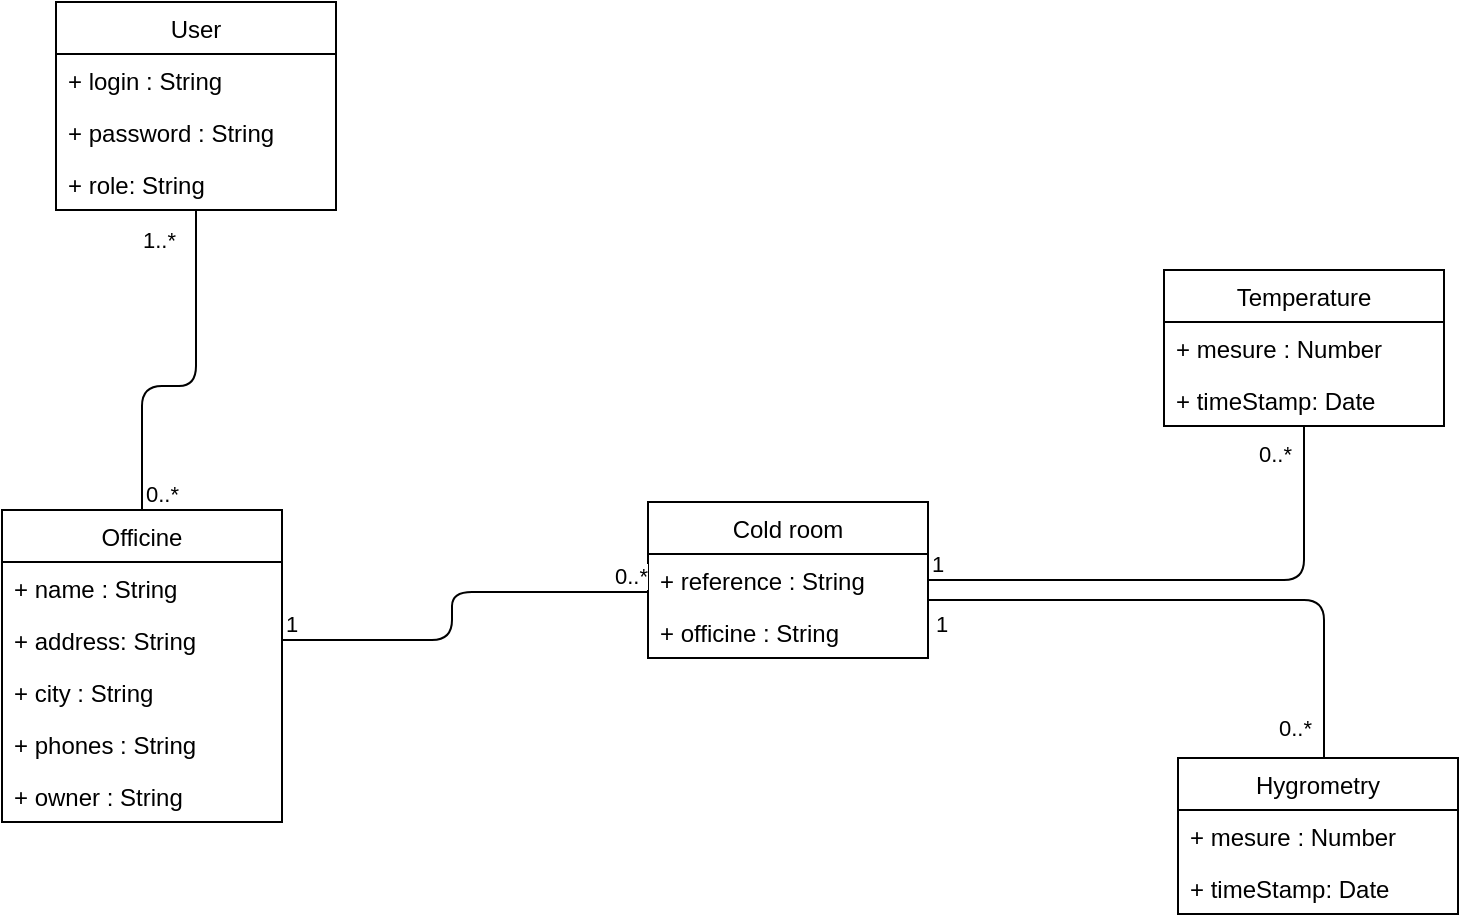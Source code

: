 <mxfile version="15.4.0" type="device"><diagram id="dg4p7oPiwn6__o0FoIJ8" name="Page-1"><mxGraphModel dx="1422" dy="822" grid="0" gridSize="10" guides="1" tooltips="1" connect="1" arrows="1" fold="1" page="0" pageScale="1" pageWidth="827" pageHeight="1169" math="0" shadow="0"><root><mxCell id="0"/><mxCell id="1" parent="0"/><mxCell id="tHRZt0IoDUbRaqX6cI0--1" value="User" style="swimlane;fontStyle=0;childLayout=stackLayout;horizontal=1;startSize=26;fillColor=none;horizontalStack=0;resizeParent=1;resizeParentMax=0;resizeLast=0;collapsible=1;marginBottom=0;hachureGap=4;pointerEvents=0;" parent="1" vertex="1"><mxGeometry x="214" y="93" width="140" height="104" as="geometry"/></mxCell><mxCell id="tHRZt0IoDUbRaqX6cI0--2" value="+ login : String" style="text;strokeColor=none;fillColor=none;align=left;verticalAlign=top;spacingLeft=4;spacingRight=4;overflow=hidden;rotatable=0;points=[[0,0.5],[1,0.5]];portConstraint=eastwest;" parent="tHRZt0IoDUbRaqX6cI0--1" vertex="1"><mxGeometry y="26" width="140" height="26" as="geometry"/></mxCell><mxCell id="tHRZt0IoDUbRaqX6cI0--3" value="+ password : String" style="text;strokeColor=none;fillColor=none;align=left;verticalAlign=top;spacingLeft=4;spacingRight=4;overflow=hidden;rotatable=0;points=[[0,0.5],[1,0.5]];portConstraint=eastwest;" parent="tHRZt0IoDUbRaqX6cI0--1" vertex="1"><mxGeometry y="52" width="140" height="26" as="geometry"/></mxCell><mxCell id="tHRZt0IoDUbRaqX6cI0--5" value="+ role: String" style="text;strokeColor=none;fillColor=none;align=left;verticalAlign=top;spacingLeft=4;spacingRight=4;overflow=hidden;rotatable=0;points=[[0,0.5],[1,0.5]];portConstraint=eastwest;" parent="tHRZt0IoDUbRaqX6cI0--1" vertex="1"><mxGeometry y="78" width="140" height="26" as="geometry"/></mxCell><mxCell id="tHRZt0IoDUbRaqX6cI0--6" value="Officine" style="swimlane;fontStyle=0;childLayout=stackLayout;horizontal=1;startSize=26;fillColor=none;horizontalStack=0;resizeParent=1;resizeParentMax=0;resizeLast=0;collapsible=1;marginBottom=0;hachureGap=4;pointerEvents=0;" parent="1" vertex="1"><mxGeometry x="187" y="347" width="140" height="156" as="geometry"/></mxCell><mxCell id="tHRZt0IoDUbRaqX6cI0--7" value="+ name : String" style="text;strokeColor=none;fillColor=none;align=left;verticalAlign=top;spacingLeft=4;spacingRight=4;overflow=hidden;rotatable=0;points=[[0,0.5],[1,0.5]];portConstraint=eastwest;" parent="tHRZt0IoDUbRaqX6cI0--6" vertex="1"><mxGeometry y="26" width="140" height="26" as="geometry"/></mxCell><mxCell id="tHRZt0IoDUbRaqX6cI0--8" value="+ address: String" style="text;strokeColor=none;fillColor=none;align=left;verticalAlign=top;spacingLeft=4;spacingRight=4;overflow=hidden;rotatable=0;points=[[0,0.5],[1,0.5]];portConstraint=eastwest;" parent="tHRZt0IoDUbRaqX6cI0--6" vertex="1"><mxGeometry y="52" width="140" height="26" as="geometry"/></mxCell><mxCell id="tHRZt0IoDUbRaqX6cI0--9" value="+ city : String" style="text;strokeColor=none;fillColor=none;align=left;verticalAlign=top;spacingLeft=4;spacingRight=4;overflow=hidden;rotatable=0;points=[[0,0.5],[1,0.5]];portConstraint=eastwest;" parent="tHRZt0IoDUbRaqX6cI0--6" vertex="1"><mxGeometry y="78" width="140" height="26" as="geometry"/></mxCell><mxCell id="tHRZt0IoDUbRaqX6cI0--10" value="+ phones : String" style="text;strokeColor=none;fillColor=none;align=left;verticalAlign=top;spacingLeft=4;spacingRight=4;overflow=hidden;rotatable=0;points=[[0,0.5],[1,0.5]];portConstraint=eastwest;" parent="tHRZt0IoDUbRaqX6cI0--6" vertex="1"><mxGeometry y="104" width="140" height="26" as="geometry"/></mxCell><mxCell id="tHRZt0IoDUbRaqX6cI0--11" value="+ owner : String" style="text;strokeColor=none;fillColor=none;align=left;verticalAlign=top;spacingLeft=4;spacingRight=4;overflow=hidden;rotatable=0;points=[[0,0.5],[1,0.5]];portConstraint=eastwest;" parent="tHRZt0IoDUbRaqX6cI0--6" vertex="1"><mxGeometry y="130" width="140" height="26" as="geometry"/></mxCell><mxCell id="tHRZt0IoDUbRaqX6cI0--12" value="Cold room" style="swimlane;fontStyle=0;childLayout=stackLayout;horizontal=1;startSize=26;fillColor=none;horizontalStack=0;resizeParent=1;resizeParentMax=0;resizeLast=0;collapsible=1;marginBottom=0;hachureGap=4;pointerEvents=0;" parent="1" vertex="1"><mxGeometry x="510" y="343" width="140" height="78" as="geometry"/></mxCell><mxCell id="tHRZt0IoDUbRaqX6cI0--13" value="+ reference : String" style="text;strokeColor=none;fillColor=none;align=left;verticalAlign=top;spacingLeft=4;spacingRight=4;overflow=hidden;rotatable=0;points=[[0,0.5],[1,0.5]];portConstraint=eastwest;" parent="tHRZt0IoDUbRaqX6cI0--12" vertex="1"><mxGeometry y="26" width="140" height="26" as="geometry"/></mxCell><mxCell id="tHRZt0IoDUbRaqX6cI0--16" value="+ officine : String" style="text;strokeColor=none;fillColor=none;align=left;verticalAlign=top;spacingLeft=4;spacingRight=4;overflow=hidden;rotatable=0;points=[[0,0.5],[1,0.5]];portConstraint=eastwest;" parent="tHRZt0IoDUbRaqX6cI0--12" vertex="1"><mxGeometry y="52" width="140" height="26" as="geometry"/></mxCell><mxCell id="pPkhQ0PvhjhdKfX56ILo-7" value="" style="endArrow=none;html=1;edgeStyle=orthogonalEdgeStyle;exitX=1;exitY=0.5;exitDx=0;exitDy=0;" parent="1" source="tHRZt0IoDUbRaqX6cI0--8" target="tHRZt0IoDUbRaqX6cI0--12" edge="1"><mxGeometry relative="1" as="geometry"><mxPoint x="332" y="382" as="sourcePoint"/><mxPoint x="474" y="386" as="targetPoint"/><Array as="points"><mxPoint x="412" y="412"/><mxPoint x="412" y="388"/></Array></mxGeometry></mxCell><mxCell id="pPkhQ0PvhjhdKfX56ILo-8" value="1" style="edgeLabel;resizable=0;html=1;align=left;verticalAlign=bottom;" parent="pPkhQ0PvhjhdKfX56ILo-7" connectable="0" vertex="1"><mxGeometry x="-1" relative="1" as="geometry"/></mxCell><mxCell id="pPkhQ0PvhjhdKfX56ILo-9" value="0..*" style="edgeLabel;resizable=0;html=1;align=right;verticalAlign=bottom;" parent="pPkhQ0PvhjhdKfX56ILo-7" connectable="0" vertex="1"><mxGeometry x="1" relative="1" as="geometry"/></mxCell><mxCell id="pPkhQ0PvhjhdKfX56ILo-10" value="" style="endArrow=none;html=1;edgeStyle=orthogonalEdgeStyle;exitX=0.5;exitY=0;exitDx=0;exitDy=0;" parent="1" source="tHRZt0IoDUbRaqX6cI0--6" edge="1" target="tHRZt0IoDUbRaqX6cI0--1"><mxGeometry relative="1" as="geometry"><mxPoint x="332" y="382" as="sourcePoint"/><mxPoint x="298" y="223" as="targetPoint"/><Array as="points"><mxPoint x="257" y="285"/><mxPoint x="284" y="285"/></Array></mxGeometry></mxCell><mxCell id="pPkhQ0PvhjhdKfX56ILo-11" value="0..*" style="edgeLabel;resizable=0;html=1;align=left;verticalAlign=bottom;" parent="pPkhQ0PvhjhdKfX56ILo-10" connectable="0" vertex="1"><mxGeometry x="-1" relative="1" as="geometry"/></mxCell><mxCell id="pPkhQ0PvhjhdKfX56ILo-12" value="1..*" style="edgeLabel;resizable=0;html=1;align=right;verticalAlign=bottom;" parent="pPkhQ0PvhjhdKfX56ILo-10" connectable="0" vertex="1"><mxGeometry x="1" relative="1" as="geometry"><mxPoint x="-10" y="23" as="offset"/></mxGeometry></mxCell><mxCell id="XaSQ9Ml7SWtmcqT6V2Lo-2" value="Temperature" style="swimlane;fontStyle=0;childLayout=stackLayout;horizontal=1;startSize=26;fillColor=none;horizontalStack=0;resizeParent=1;resizeParentMax=0;resizeLast=0;collapsible=1;marginBottom=0;hachureGap=4;pointerEvents=0;" vertex="1" parent="1"><mxGeometry x="768" y="227" width="140" height="78" as="geometry"/></mxCell><mxCell id="XaSQ9Ml7SWtmcqT6V2Lo-3" value="+ mesure : Number" style="text;strokeColor=none;fillColor=none;align=left;verticalAlign=top;spacingLeft=4;spacingRight=4;overflow=hidden;rotatable=0;points=[[0,0.5],[1,0.5]];portConstraint=eastwest;" vertex="1" parent="XaSQ9Ml7SWtmcqT6V2Lo-2"><mxGeometry y="26" width="140" height="26" as="geometry"/></mxCell><mxCell id="XaSQ9Ml7SWtmcqT6V2Lo-4" value="+ timeStamp: Date" style="text;strokeColor=none;fillColor=none;align=left;verticalAlign=top;spacingLeft=4;spacingRight=4;overflow=hidden;rotatable=0;points=[[0,0.5],[1,0.5]];portConstraint=eastwest;" vertex="1" parent="XaSQ9Ml7SWtmcqT6V2Lo-2"><mxGeometry y="52" width="140" height="26" as="geometry"/></mxCell><mxCell id="XaSQ9Ml7SWtmcqT6V2Lo-15" value="Hygrometry" style="swimlane;fontStyle=0;childLayout=stackLayout;horizontal=1;startSize=26;fillColor=none;horizontalStack=0;resizeParent=1;resizeParentMax=0;resizeLast=0;collapsible=1;marginBottom=0;hachureGap=4;pointerEvents=0;" vertex="1" parent="1"><mxGeometry x="775" y="471" width="140" height="78" as="geometry"/></mxCell><mxCell id="XaSQ9Ml7SWtmcqT6V2Lo-16" value="+ mesure : Number" style="text;strokeColor=none;fillColor=none;align=left;verticalAlign=top;spacingLeft=4;spacingRight=4;overflow=hidden;rotatable=0;points=[[0,0.5],[1,0.5]];portConstraint=eastwest;" vertex="1" parent="XaSQ9Ml7SWtmcqT6V2Lo-15"><mxGeometry y="26" width="140" height="26" as="geometry"/></mxCell><mxCell id="XaSQ9Ml7SWtmcqT6V2Lo-17" value="+ timeStamp: Date" style="text;strokeColor=none;fillColor=none;align=left;verticalAlign=top;spacingLeft=4;spacingRight=4;overflow=hidden;rotatable=0;points=[[0,0.5],[1,0.5]];portConstraint=eastwest;" vertex="1" parent="XaSQ9Ml7SWtmcqT6V2Lo-15"><mxGeometry y="52" width="140" height="26" as="geometry"/></mxCell><mxCell id="XaSQ9Ml7SWtmcqT6V2Lo-18" value="" style="endArrow=none;html=1;edgeStyle=orthogonalEdgeStyle;" edge="1" parent="1" source="tHRZt0IoDUbRaqX6cI0--12" target="XaSQ9Ml7SWtmcqT6V2Lo-2"><mxGeometry relative="1" as="geometry"><mxPoint x="337" y="422" as="sourcePoint"/><mxPoint x="520" y="398" as="targetPoint"/><Array as="points"><mxPoint x="838" y="382"/></Array></mxGeometry></mxCell><mxCell id="XaSQ9Ml7SWtmcqT6V2Lo-19" value="1" style="edgeLabel;resizable=0;html=1;align=left;verticalAlign=bottom;" connectable="0" vertex="1" parent="XaSQ9Ml7SWtmcqT6V2Lo-18"><mxGeometry x="-1" relative="1" as="geometry"/></mxCell><mxCell id="XaSQ9Ml7SWtmcqT6V2Lo-20" value="0..*" style="edgeLabel;resizable=0;html=1;align=right;verticalAlign=bottom;" connectable="0" vertex="1" parent="XaSQ9Ml7SWtmcqT6V2Lo-18"><mxGeometry x="1" relative="1" as="geometry"><mxPoint x="-6" y="22" as="offset"/></mxGeometry></mxCell><mxCell id="XaSQ9Ml7SWtmcqT6V2Lo-21" value="" style="endArrow=none;html=1;edgeStyle=orthogonalEdgeStyle;" edge="1" parent="1" source="tHRZt0IoDUbRaqX6cI0--12" target="XaSQ9Ml7SWtmcqT6V2Lo-15"><mxGeometry relative="1" as="geometry"><mxPoint x="660" y="392" as="sourcePoint"/><mxPoint x="848" y="315" as="targetPoint"/><Array as="points"><mxPoint x="848" y="392"/></Array></mxGeometry></mxCell><mxCell id="XaSQ9Ml7SWtmcqT6V2Lo-22" value="1" style="edgeLabel;resizable=0;html=1;align=left;verticalAlign=bottom;" connectable="0" vertex="1" parent="XaSQ9Ml7SWtmcqT6V2Lo-21"><mxGeometry x="-1" relative="1" as="geometry"><mxPoint x="2" y="20" as="offset"/></mxGeometry></mxCell><mxCell id="XaSQ9Ml7SWtmcqT6V2Lo-23" value="0..*" style="edgeLabel;resizable=0;html=1;align=right;verticalAlign=bottom;" connectable="0" vertex="1" parent="XaSQ9Ml7SWtmcqT6V2Lo-21"><mxGeometry x="1" relative="1" as="geometry"><mxPoint x="-6" y="-7" as="offset"/></mxGeometry></mxCell></root></mxGraphModel></diagram></mxfile>